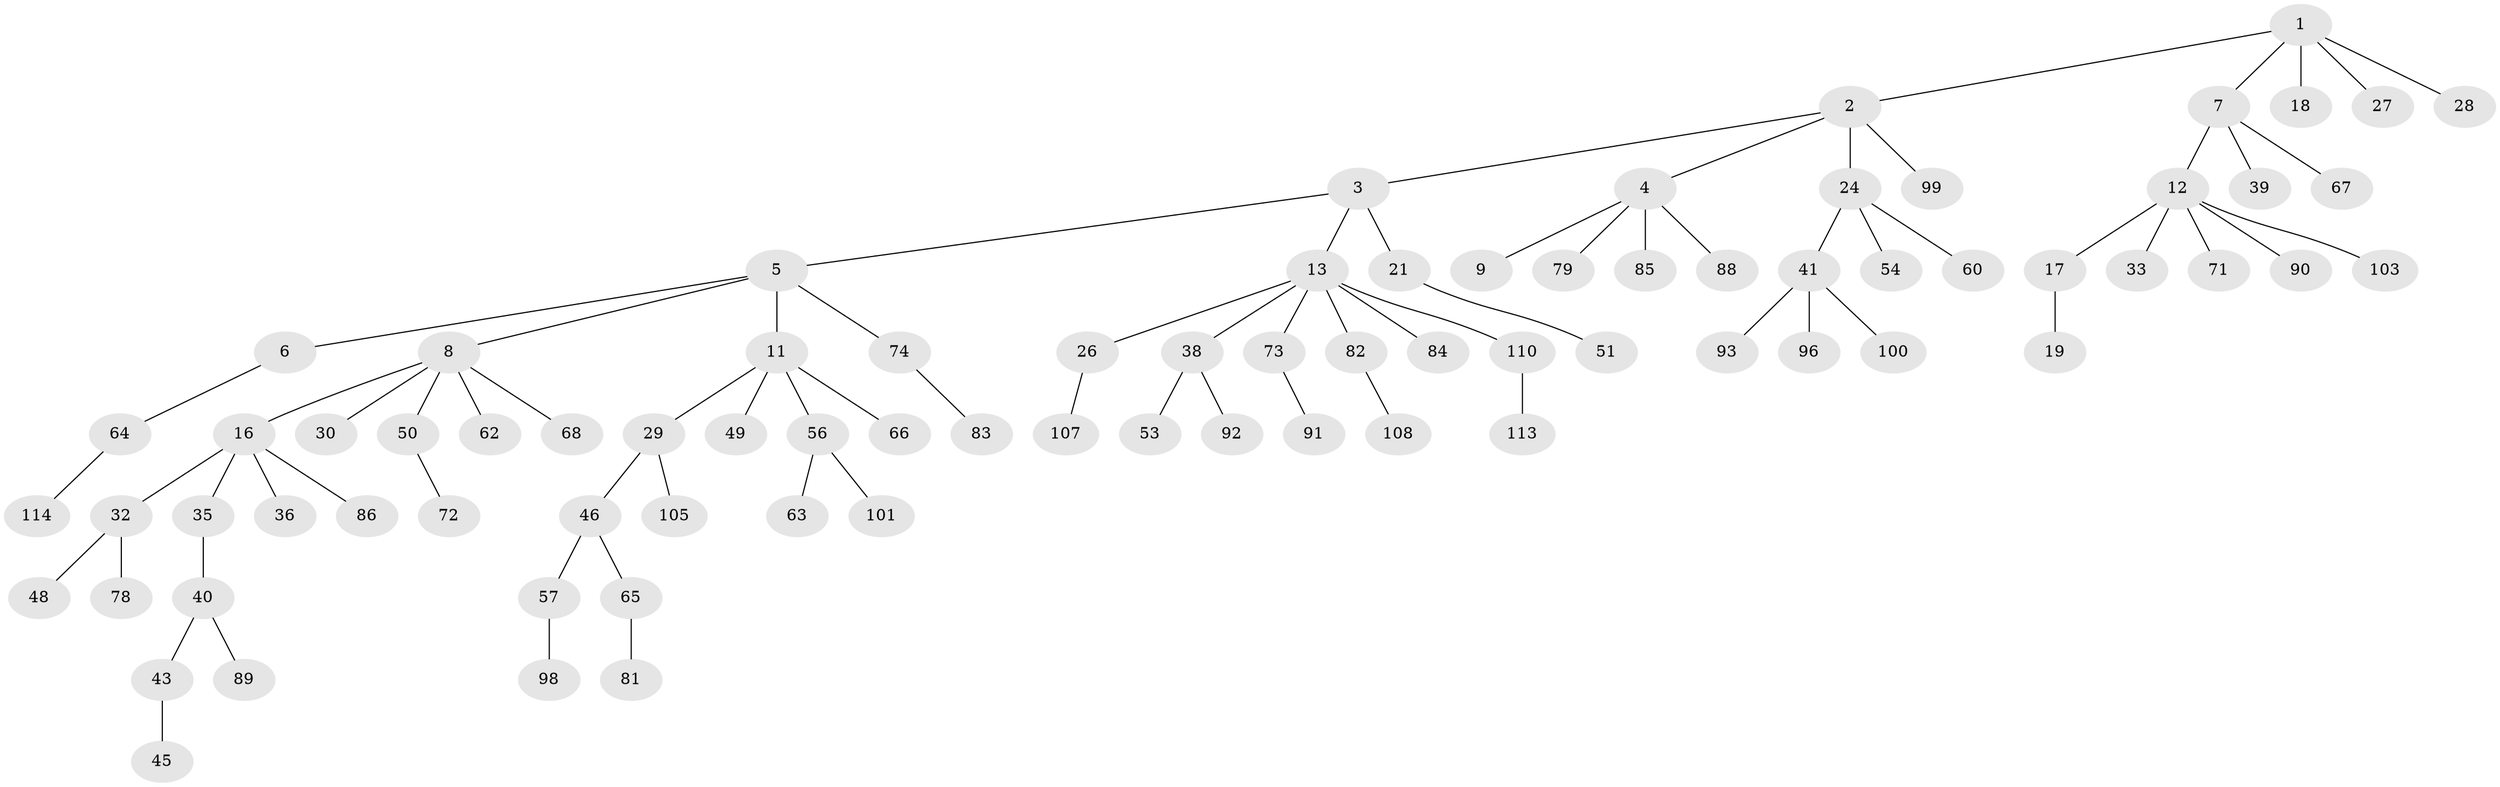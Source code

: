 // Generated by graph-tools (version 1.1) at 2025/24/03/03/25 07:24:05]
// undirected, 80 vertices, 79 edges
graph export_dot {
graph [start="1"]
  node [color=gray90,style=filled];
  1 [super="+20"];
  2 [super="+31"];
  3;
  4 [super="+47"];
  5 [super="+22"];
  6;
  7 [super="+10"];
  8 [super="+14"];
  9;
  11 [super="+23"];
  12 [super="+70"];
  13 [super="+15"];
  16 [super="+25"];
  17 [super="+80"];
  18;
  19;
  21 [super="+37"];
  24 [super="+42"];
  26 [super="+59"];
  27;
  28;
  29 [super="+76"];
  30 [super="+106"];
  32 [super="+75"];
  33 [super="+34"];
  35;
  36 [super="+44"];
  38 [super="+55"];
  39 [super="+52"];
  40;
  41 [super="+109"];
  43 [super="+77"];
  45 [super="+61"];
  46 [super="+87"];
  48 [super="+58"];
  49;
  50;
  51;
  53 [super="+94"];
  54;
  56 [super="+69"];
  57;
  60;
  62;
  63;
  64 [super="+95"];
  65;
  66 [super="+112"];
  67;
  68;
  71;
  72;
  73;
  74 [super="+97"];
  78;
  79;
  81 [super="+104"];
  82;
  83;
  84;
  85;
  86;
  88;
  89 [super="+102"];
  90;
  91;
  92;
  93;
  96;
  98 [super="+111"];
  99;
  100;
  101;
  103;
  105;
  107;
  108;
  110;
  113;
  114;
  1 -- 2;
  1 -- 7;
  1 -- 18;
  1 -- 28;
  1 -- 27;
  2 -- 3;
  2 -- 4;
  2 -- 24;
  2 -- 99;
  3 -- 5;
  3 -- 13;
  3 -- 21;
  4 -- 9;
  4 -- 79;
  4 -- 85;
  4 -- 88;
  5 -- 6;
  5 -- 8;
  5 -- 11;
  5 -- 74;
  6 -- 64;
  7 -- 39;
  7 -- 67;
  7 -- 12;
  8 -- 16;
  8 -- 30;
  8 -- 68;
  8 -- 50;
  8 -- 62;
  11 -- 29;
  11 -- 56;
  11 -- 66;
  11 -- 49;
  12 -- 17;
  12 -- 33;
  12 -- 71;
  12 -- 90;
  12 -- 103;
  13 -- 26;
  13 -- 38;
  13 -- 110;
  13 -- 73;
  13 -- 82;
  13 -- 84;
  16 -- 32;
  16 -- 86;
  16 -- 35;
  16 -- 36;
  17 -- 19;
  21 -- 51;
  24 -- 41;
  24 -- 60;
  24 -- 54;
  26 -- 107;
  29 -- 46;
  29 -- 105;
  32 -- 48;
  32 -- 78;
  35 -- 40;
  38 -- 53;
  38 -- 92;
  40 -- 43;
  40 -- 89;
  41 -- 93;
  41 -- 96;
  41 -- 100;
  43 -- 45;
  46 -- 57;
  46 -- 65;
  50 -- 72;
  56 -- 63;
  56 -- 101;
  57 -- 98;
  64 -- 114;
  65 -- 81;
  73 -- 91;
  74 -- 83;
  82 -- 108;
  110 -- 113;
}
